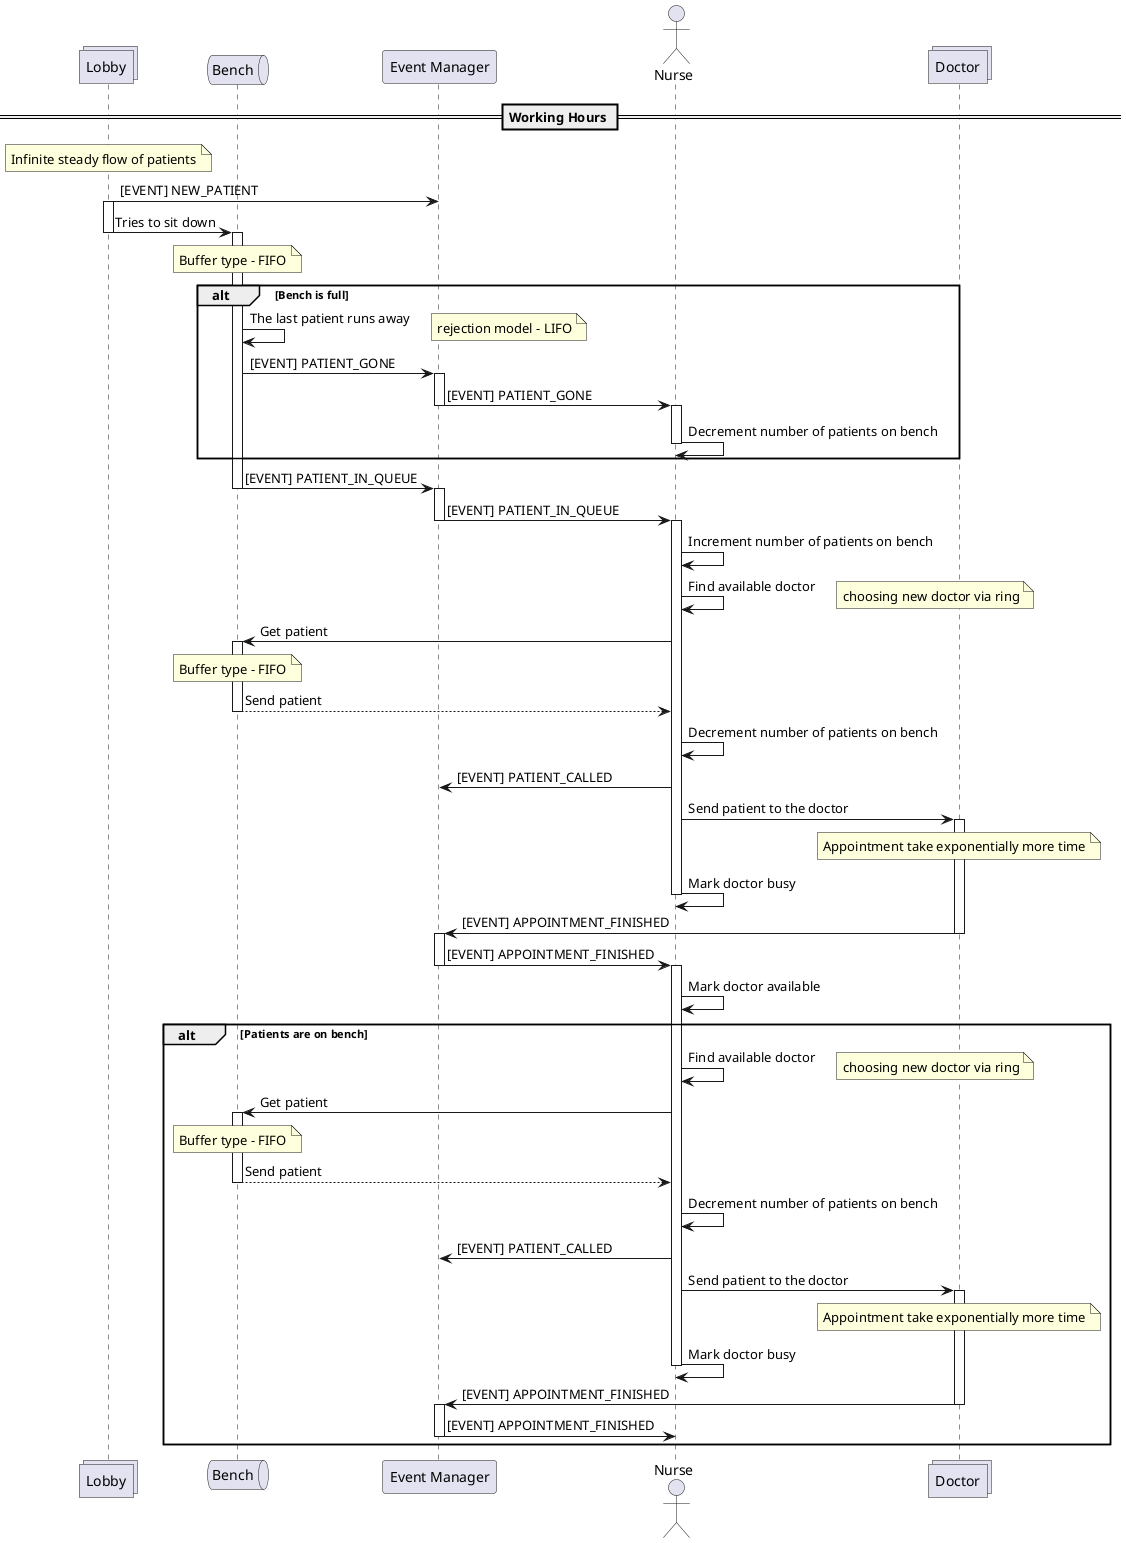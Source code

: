 @startuml Sequence

collections "Lobby" as lobby
queue "Bench" as bench
participant  "Event Manager" as eventManager
actor "Nurse" as nurse
collections "Doctor" as doctor


== Working Hours ==

note over lobby: Infinite steady flow of patients
lobby -> eventManager : [EVENT] NEW_PATIENT
activate lobby
lobby -> bench : Tries to sit down
deactivate lobby
activate bench
note over bench : Buffer type - FIFO

alt Bench is full
    bench -> bench : The last patient runs away
    note right : rejection model - LIFO
    bench -> eventManager : [EVENT] PATIENT_GONE
    activate eventManager
    eventManager -> nurse : [EVENT] PATIENT_GONE
    deactivate eventManager
    activate nurse
    nurse -> nurse : Decrement number of patients on bench
    deactivate nurse
end

bench -> eventManager : [EVENT] PATIENT_IN_QUEUE
deactivate bench

activate eventManager
eventManager -> nurse : [EVENT] PATIENT_IN_QUEUE
deactivate eventManager

activate nurse
nurse -> nurse : Increment number of patients on bench
nurse -> nurse : Find available doctor
note right: choosing new doctor via ring

nurse -> bench : Get patient
activate bench
note over bench : Buffer type - FIFO
bench --> nurse : Send patient
deactivate bench
nurse -> nurse : Decrement number of patients on bench
nurse -> eventManager : [EVENT] PATIENT_CALLED

nurse -> doctor : Send patient to the doctor
activate doctor
note over doctor: Appointment take exponentially more time
nurse -> nurse : Mark doctor busy
deactivate nurse

doctor -> eventManager : [EVENT] APPOINTMENT_FINISHED
deactivate doctor

activate eventManager
eventManager-> nurse : [EVENT] APPOINTMENT_FINISHED
deactivate eventManager

activate nurse
nurse -> nurse : Mark doctor available

alt Patients are on bench
    nurse -> nurse : Find available doctor
    note right: choosing new doctor via ring

    nurse -> bench : Get patient
    activate bench
    note over bench : Buffer type - FIFO
    bench --> nurse : Send patient
    deactivate bench
    nurse -> nurse : Decrement number of patients on bench
    nurse -> eventManager : [EVENT] PATIENT_CALLED

    nurse -> doctor : Send patient to the doctor
    activate doctor
    note over doctor: Appointment take exponentially more time
    nurse -> nurse : Mark doctor busy
    deactivate nurse

    doctor -> eventManager : [EVENT] APPOINTMENT_FINISHED
    deactivate doctor
    activate eventManager
    eventManager-> nurse : [EVENT] APPOINTMENT_FINISHED
    deactivate eventManager
end
deactivate nurse
@enduml